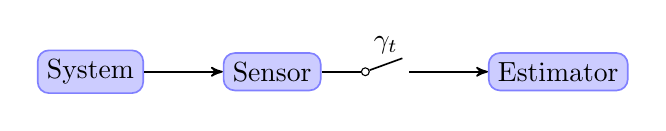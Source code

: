   \begin{tikzpicture}[>=stealth',
    box/.style={rectangle, draw=blue!50,fill=blue!20,rounded corners, semithick},
    mycircle/.style={circle, draw,inner sep=1pt},
    point/.style={coordinate}]
    \matrix[row sep = 5mm, column sep = 5mm]{
\node (system) [box] {System}; &
\node (p31) [point] {}; &
\node (sensor3) [box] {Sensor};&
\node (p32) [mycircle] {}; &
\node (p33) [point] {}; &
\node (p34) [point] {}; & 
\node (estimator) [box] {Estimator};\\
    };
    \draw [semithick,->] (system)--(p31)--(p31)--(sensor3);
    
    \draw [semithick] (sensor3)--(p32);

    \draw [semithick,->] (p33)--(p34)--(estimator);
    
    \draw [semithick]  (p32)-- node [above] {$\gamma_{t}$} +(20:5mm);

  \end{tikzpicture}
